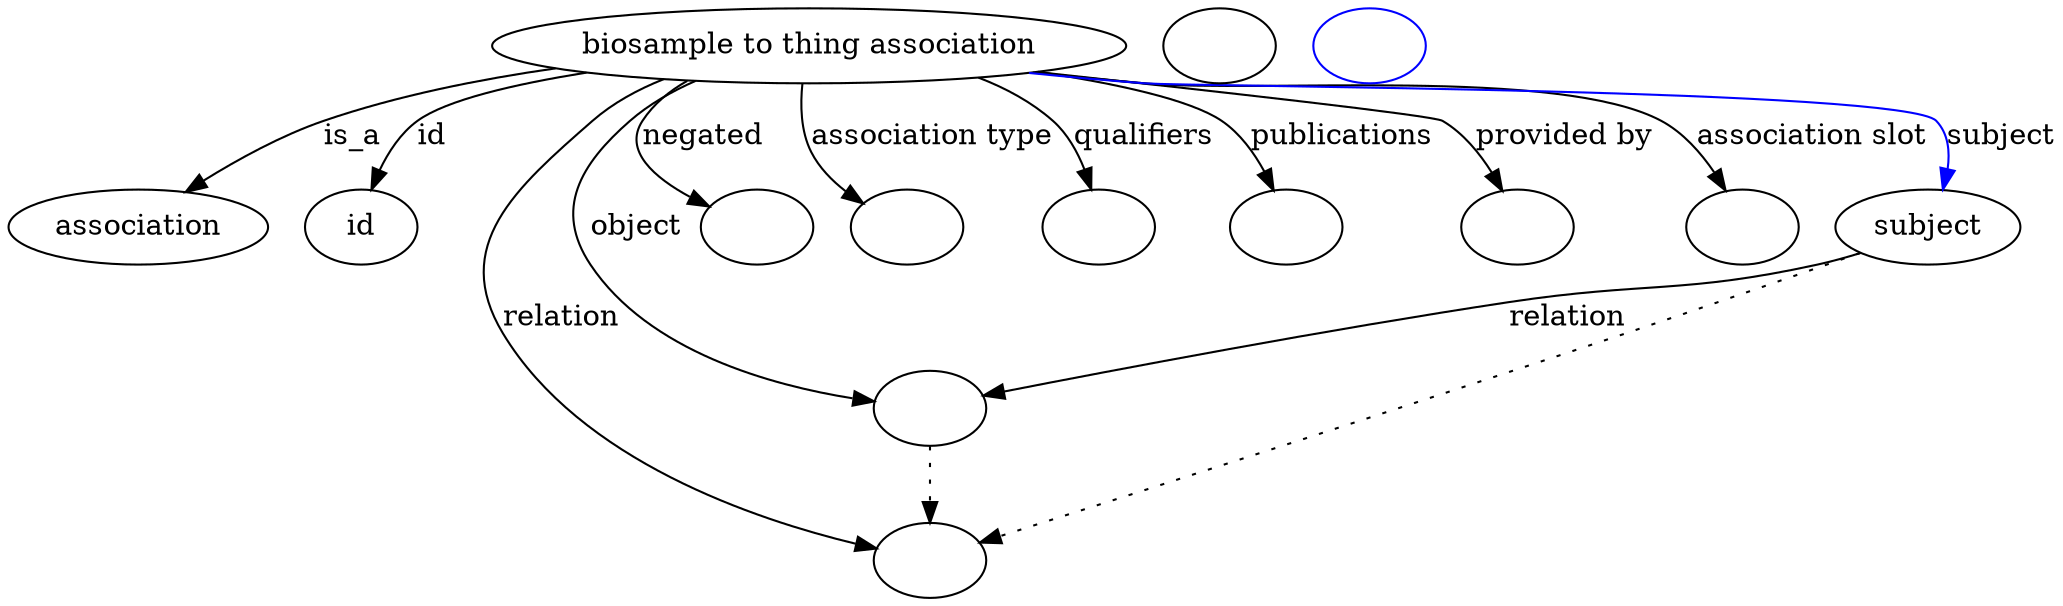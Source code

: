 digraph {
	graph [bb="0,0,836.56,281"];
	node [label="\N"];
	"biosample to thing association"	 [height=0.5,
		label="biosample to thing association",
		pos="352.4,263",
		width=3.2623];
	association	 [height=0.5,
		pos="49.402,177",
		width=1.3723];
	"biosample to thing association" -> association	 [label=is_a,
		lp="145.68,220",
		pos="e,71.548,193.23 250.03,254.11 212.69,248.81 170.62,240.38 133.85,227 114.98,220.13 95.582,208.99 80.145,198.97"];
	id	 [height=0.5,
		pos="143.4,177",
		width=0.75];
	"biosample to thing association" -> id	 [color=black,
		label=id,
		lp="179.85,220",
		pos="e,149.84,194.92 261.49,251.58 225.04,245.6 188.21,237.35 173.51,227 165.36,221.26 159.03,212.54 154.32,203.99",
		style=solid];
	relation	 [color=black,
		height=0.5,
		label="",
		pos="385.4,18",
		width=0.75];
	"biosample to thing association" -> relation	 [color=black,
		label=relation,
		lp="243.78,134",
		pos="e,360.87,25.871 296.37,247.17 284.31,242.04 272.25,235.42 262.4,227 225.93,195.8 198.98,169.31 221.64,127 249,75.934 312,44.685 \
351.4,29.412",
		style=solid];
	object	 [color=black,
		height=0.5,
		label="",
		pos="385.4,91",
		width=0.75];
	"biosample to thing association" -> object	 [color=black,
		label=object,
		lp="270.51,177",
		pos="e,359.23,95.985 312.12,245.9 301.64,240.58 290.69,234.19 281.4,227 255.53,206.97 236.15,186.93 253.19,159 274,124.9 317.96,107.18 \
349.48,98.496",
		style=solid];
	negated	 [color=black,
		height=0.5,
		label="",
		pos="323.4,177",
		width=0.75];
	"biosample to thing association" -> negated	 [color=black,
		label=negated,
		lp="309.17,220",
		pos="e,304.02,189.69 306.55,246.2 298.69,241.23 291.56,234.93 286.87,227 280.65,216.49 287.15,205.46 296.3,196.44",
		style=solid];
	"association type"	 [color=black,
		height=0.5,
		label="",
		pos="395.4,177",
		width=0.75];
	"biosample to thing association" -> "association type"	 [color=black,
		label="association type",
		lp="399.31,220",
		pos="e,374.95,189.15 349.35,244.59 348.56,234.77 348.99,222.73 353.59,213 356.67,206.48 361.56,200.69 366.91,195.75",
		style=solid];
	qualifiers	 [color=black,
		height=0.5,
		label="",
		pos="467.4,177",
		width=0.75];
	"biosample to thing association" -> qualifiers	 [color=black,
		label=qualifiers,
		lp="480.45,220",
		pos="e,462.51,194.73 411.04,247.28 422.72,242.19 434.2,235.57 443.4,227 450.09,220.77 455.11,212.29 458.79,204.09",
		style=solid];
	publications	 [color=black,
		height=0.5,
		label="",
		pos="540.4,177",
		width=0.75];
	"biosample to thing association" -> publications	 [color=black,
		label=publications,
		lp="558.62,220",
		pos="e,533.94,194.82 435.31,250.17 466.66,244.08 497.82,236.12 510.4,227 518.47,221.15 524.77,212.41 529.46,203.87",
		style=solid];
	"provided by"	 [color=black,
		height=0.5,
		label="",
		pos="631.4,177",
		width=0.75];
	"biosample to thing association" -> "provided by"	 [color=black,
		label="provided by",
		lp="645.03,220",
		pos="e,623.62,194.67 438.61,250.68 508.13,240.68 594.66,228.07 596.4,227 605.6,221.32 613.02,212.23 618.63,203.35",
		style=solid];
	"association slot"	 [color=black,
		height=0.5,
		label="",
		pos="721.4,177",
		width=0.75];
	"biosample to thing association" -> "association slot"	 [color=black,
		label="association slot",
		lp="740.37,220",
		pos="e,712.69,194.45 436.36,250.36 450.38,248.44 464.79,246.57 478.4,245 523.61,239.78 642.42,248.75 682.4,227 692.52,221.5 700.87,212.15 \
707.22,203.01",
		style=solid];
	subject	 [height=0.5,
		pos="801.4,177",
		width=0.97656];
	"biosample to thing association" -> subject	 [color=blue,
		label=subject,
		lp="816.23,220",
		pos="e,801.3,195.08 434.97,250.2 449.42,248.24 464.33,246.41 478.4,245 512.62,241.57 760.62,248.57 787.4,227 794.09,221.61 797.74,213.31 \
799.68,205.01",
		style=solid];
	association_id	 [color=black,
		height=0.5,
		label="",
		pos="514.4,263",
		width=0.75];
	object -> relation	 [pos="e,385.4,36.09 385.4,72.955 385.4,64.883 385.4,55.176 385.4,46.182",
		style=dotted];
	subject -> relation	 [pos="e,409.42,26.857 773.98,165.66 768.5,163.42 762.78,161.12 757.4,159 633.27,110.1 484.67,54.715 419.2,30.475",
		style=dotted];
	subject -> object	 [label=relation,
		lp="651.78,134",
		pos="e,410.97,96.779 774.78,164.88 769.13,162.65 763.14,160.55 757.4,159 702.05,144.03 686.15,150.75 629.64,141 554.94,128.1 468.13,109.45 \
420.75,98.953"];
	"biosample to thing association subject"	 [color=blue,
		height=0.5,
		label="",
		pos="586.4,263",
		width=0.75];
}
